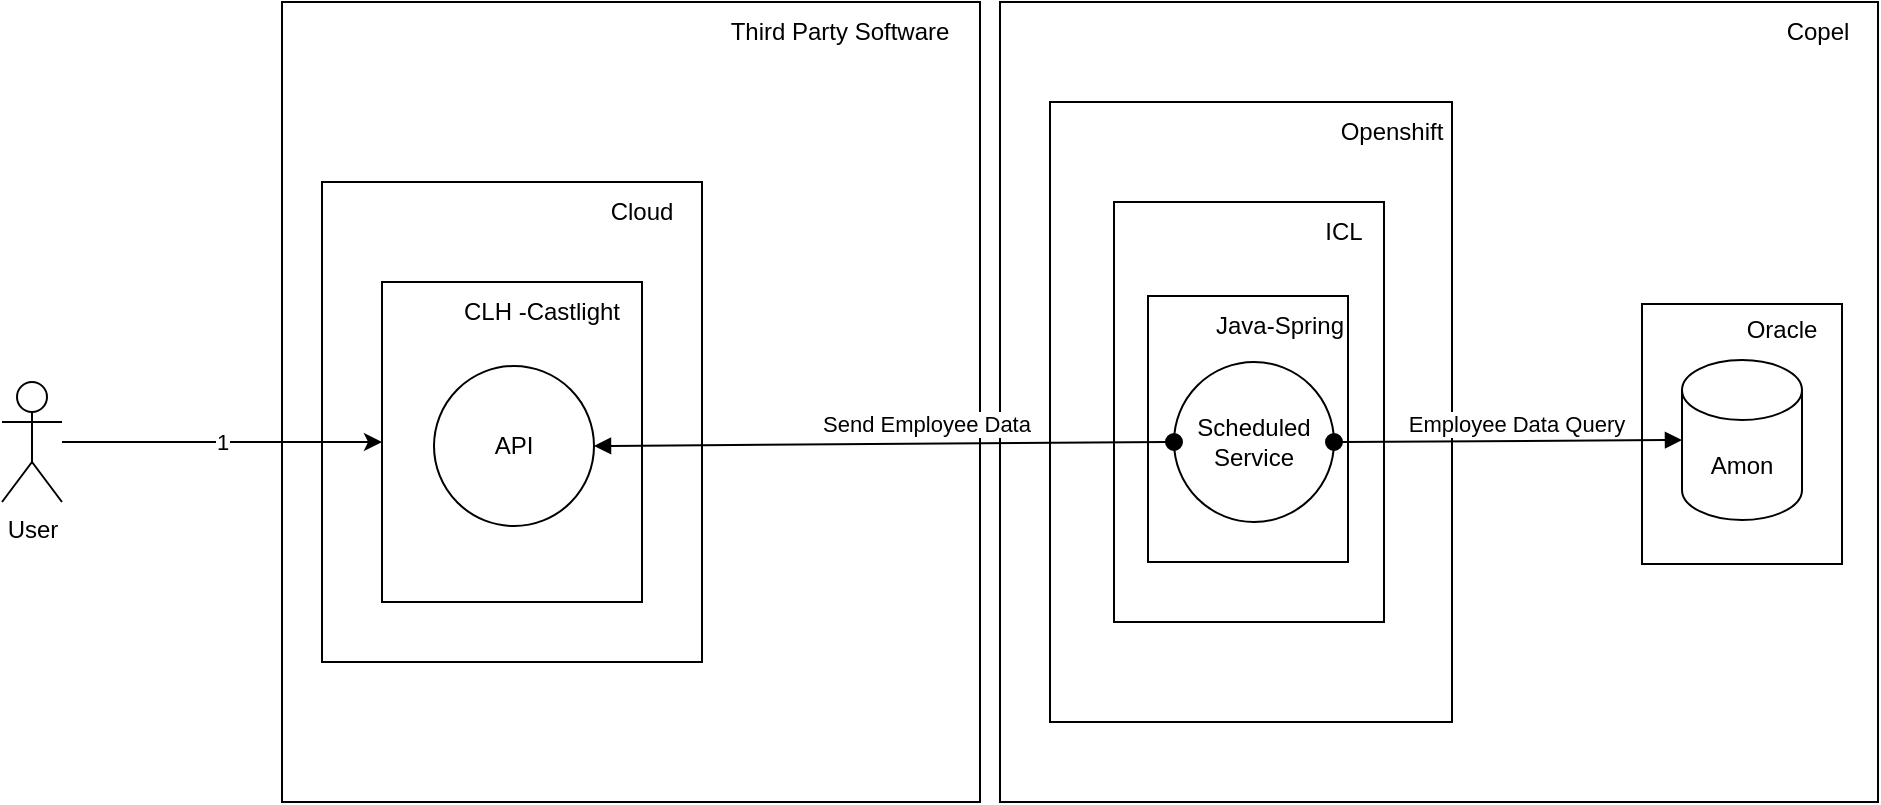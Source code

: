 <mxfile version="22.1.4" type="device">
  <diagram name="Page-1" id="HFmszyePSASL9za-hxsz">
    <mxGraphModel dx="1395" dy="640" grid="1" gridSize="10" guides="1" tooltips="1" connect="1" arrows="1" fold="1" page="1" pageScale="1" pageWidth="850" pageHeight="1100" math="0" shadow="0">
      <root>
        <mxCell id="0" />
        <mxCell id="1" parent="0" />
        <mxCell id="CRPxXDfZVk1PPz2hXP0v-1" value="" style="rounded=0;whiteSpace=wrap;html=1;" vertex="1" parent="1">
          <mxGeometry x="549" y="160" width="439" height="400" as="geometry" />
        </mxCell>
        <mxCell id="CRPxXDfZVk1PPz2hXP0v-21" value="" style="rounded=0;whiteSpace=wrap;html=1;" vertex="1" parent="1">
          <mxGeometry x="870" y="311" width="100" height="130" as="geometry" />
        </mxCell>
        <mxCell id="CRPxXDfZVk1PPz2hXP0v-9" value="" style="rounded=0;whiteSpace=wrap;html=1;" vertex="1" parent="1">
          <mxGeometry x="190" y="160" width="349" height="400" as="geometry" />
        </mxCell>
        <mxCell id="CRPxXDfZVk1PPz2hXP0v-19" value="" style="rounded=0;whiteSpace=wrap;html=1;" vertex="1" parent="1">
          <mxGeometry x="210" y="250" width="190" height="240" as="geometry" />
        </mxCell>
        <mxCell id="CRPxXDfZVk1PPz2hXP0v-2" value="Copel" style="text;html=1;strokeColor=none;fillColor=none;align=center;verticalAlign=middle;whiteSpace=wrap;rounded=0;" vertex="1" parent="1">
          <mxGeometry x="928" y="160" width="60" height="30" as="geometry" />
        </mxCell>
        <mxCell id="CRPxXDfZVk1PPz2hXP0v-6" value="Amon" style="shape=cylinder3;whiteSpace=wrap;html=1;boundedLbl=1;backgroundOutline=1;size=15;" vertex="1" parent="1">
          <mxGeometry x="890" y="339" width="60" height="80" as="geometry" />
        </mxCell>
        <mxCell id="CRPxXDfZVk1PPz2hXP0v-12" value="Third Party Software" style="text;html=1;strokeColor=none;fillColor=none;align=center;verticalAlign=middle;whiteSpace=wrap;rounded=0;" vertex="1" parent="1">
          <mxGeometry x="389" y="160" width="160" height="30" as="geometry" />
        </mxCell>
        <mxCell id="CRPxXDfZVk1PPz2hXP0v-11" value="" style="rounded=0;whiteSpace=wrap;html=1;" vertex="1" parent="1">
          <mxGeometry x="240" y="300" width="130" height="160" as="geometry" />
        </mxCell>
        <mxCell id="CRPxXDfZVk1PPz2hXP0v-10" value="API" style="ellipse;whiteSpace=wrap;html=1;aspect=fixed;" vertex="1" parent="1">
          <mxGeometry x="266" y="342" width="80" height="80" as="geometry" />
        </mxCell>
        <mxCell id="CRPxXDfZVk1PPz2hXP0v-13" value="CLH -Castlight" style="text;html=1;strokeColor=none;fillColor=none;align=center;verticalAlign=middle;whiteSpace=wrap;rounded=0;" vertex="1" parent="1">
          <mxGeometry x="270" y="300" width="100" height="30" as="geometry" />
        </mxCell>
        <mxCell id="CRPxXDfZVk1PPz2hXP0v-20" value="Cloud" style="text;html=1;strokeColor=none;fillColor=none;align=center;verticalAlign=middle;whiteSpace=wrap;rounded=0;" vertex="1" parent="1">
          <mxGeometry x="340" y="250" width="60" height="30" as="geometry" />
        </mxCell>
        <mxCell id="CRPxXDfZVk1PPz2hXP0v-22" value="Oracle" style="text;html=1;strokeColor=none;fillColor=none;align=center;verticalAlign=middle;whiteSpace=wrap;rounded=0;" vertex="1" parent="1">
          <mxGeometry x="910" y="309" width="60" height="30" as="geometry" />
        </mxCell>
        <mxCell id="CRPxXDfZVk1PPz2hXP0v-27" value="" style="group" vertex="1" connectable="0" parent="1">
          <mxGeometry x="574" y="210" width="201" height="310" as="geometry" />
        </mxCell>
        <mxCell id="CRPxXDfZVk1PPz2hXP0v-23" value="" style="rounded=0;whiteSpace=wrap;html=1;" vertex="1" parent="CRPxXDfZVk1PPz2hXP0v-27">
          <mxGeometry width="201" height="310" as="geometry" />
        </mxCell>
        <mxCell id="CRPxXDfZVk1PPz2hXP0v-24" value="Openshift" style="text;html=1;strokeColor=none;fillColor=none;align=center;verticalAlign=middle;whiteSpace=wrap;rounded=0;" vertex="1" parent="CRPxXDfZVk1PPz2hXP0v-27">
          <mxGeometry x="141" width="60" height="30" as="geometry" />
        </mxCell>
        <mxCell id="CRPxXDfZVk1PPz2hXP0v-26" value="" style="group" vertex="1" connectable="0" parent="CRPxXDfZVk1PPz2hXP0v-27">
          <mxGeometry x="32" y="50" width="150" height="210" as="geometry" />
        </mxCell>
        <mxCell id="CRPxXDfZVk1PPz2hXP0v-3" value="" style="rounded=0;whiteSpace=wrap;html=1;" vertex="1" parent="CRPxXDfZVk1PPz2hXP0v-26">
          <mxGeometry width="135" height="210" as="geometry" />
        </mxCell>
        <mxCell id="CRPxXDfZVk1PPz2hXP0v-17" value="" style="rounded=0;whiteSpace=wrap;html=1;" vertex="1" parent="CRPxXDfZVk1PPz2hXP0v-26">
          <mxGeometry x="17" y="47" width="100" height="133" as="geometry" />
        </mxCell>
        <mxCell id="CRPxXDfZVk1PPz2hXP0v-4" value="ICL" style="text;html=1;strokeColor=none;fillColor=none;align=center;verticalAlign=middle;whiteSpace=wrap;rounded=0;" vertex="1" parent="CRPxXDfZVk1PPz2hXP0v-26">
          <mxGeometry x="80" width="70" height="30" as="geometry" />
        </mxCell>
        <mxCell id="CRPxXDfZVk1PPz2hXP0v-5" value="Scheduled Service" style="ellipse;whiteSpace=wrap;html=1;aspect=fixed;" vertex="1" parent="CRPxXDfZVk1PPz2hXP0v-26">
          <mxGeometry x="30" y="80" width="80" height="80" as="geometry" />
        </mxCell>
        <mxCell id="CRPxXDfZVk1PPz2hXP0v-18" value="Java-Spring" style="text;html=1;strokeColor=none;fillColor=none;align=center;verticalAlign=middle;whiteSpace=wrap;rounded=0;" vertex="1" parent="CRPxXDfZVk1PPz2hXP0v-26">
          <mxGeometry x="48" y="47" width="70" height="30" as="geometry" />
        </mxCell>
        <mxCell id="CRPxXDfZVk1PPz2hXP0v-7" value="Employee Data Query" style="html=1;verticalAlign=bottom;startArrow=oval;startFill=1;endArrow=block;startSize=8;curved=0;rounded=0;exitX=1;exitY=0.5;exitDx=0;exitDy=0;entryX=0;entryY=0.5;entryDx=0;entryDy=0;entryPerimeter=0;" edge="1" parent="1" source="CRPxXDfZVk1PPz2hXP0v-5" target="CRPxXDfZVk1PPz2hXP0v-6">
          <mxGeometry x="0.042" y="-1" width="60" relative="1" as="geometry">
            <mxPoint x="938" y="380" as="sourcePoint" />
            <mxPoint x="998" y="380" as="targetPoint" />
            <mxPoint as="offset" />
          </mxGeometry>
        </mxCell>
        <mxCell id="CRPxXDfZVk1PPz2hXP0v-16" value="Send Employee Data" style="html=1;verticalAlign=bottom;startArrow=oval;startFill=1;endArrow=block;startSize=8;curved=0;rounded=0;exitX=0;exitY=0.5;exitDx=0;exitDy=0;entryX=1;entryY=0.5;entryDx=0;entryDy=0;" edge="1" parent="1" source="CRPxXDfZVk1PPz2hXP0v-5" target="CRPxXDfZVk1PPz2hXP0v-10">
          <mxGeometry x="-0.148" y="-1" width="60" relative="1" as="geometry">
            <mxPoint x="469" y="379.66" as="sourcePoint" />
            <mxPoint x="529" y="379.66" as="targetPoint" />
            <mxPoint as="offset" />
          </mxGeometry>
        </mxCell>
        <mxCell id="CRPxXDfZVk1PPz2hXP0v-28" value="User" style="shape=umlActor;verticalLabelPosition=bottom;verticalAlign=top;html=1;outlineConnect=0;" vertex="1" parent="1">
          <mxGeometry x="50" y="350" width="30" height="60" as="geometry" />
        </mxCell>
        <mxCell id="CRPxXDfZVk1PPz2hXP0v-31" value="1" style="rounded=0;orthogonalLoop=1;jettySize=auto;html=1;elbow=vertical;entryX=0;entryY=0.5;entryDx=0;entryDy=0;" edge="1" parent="1" source="CRPxXDfZVk1PPz2hXP0v-28" target="CRPxXDfZVk1PPz2hXP0v-11">
          <mxGeometry relative="1" as="geometry">
            <mxPoint x="370" y="336.741" as="sourcePoint" />
            <mxPoint x="697" y="309.741" as="targetPoint" />
          </mxGeometry>
        </mxCell>
      </root>
    </mxGraphModel>
  </diagram>
</mxfile>
